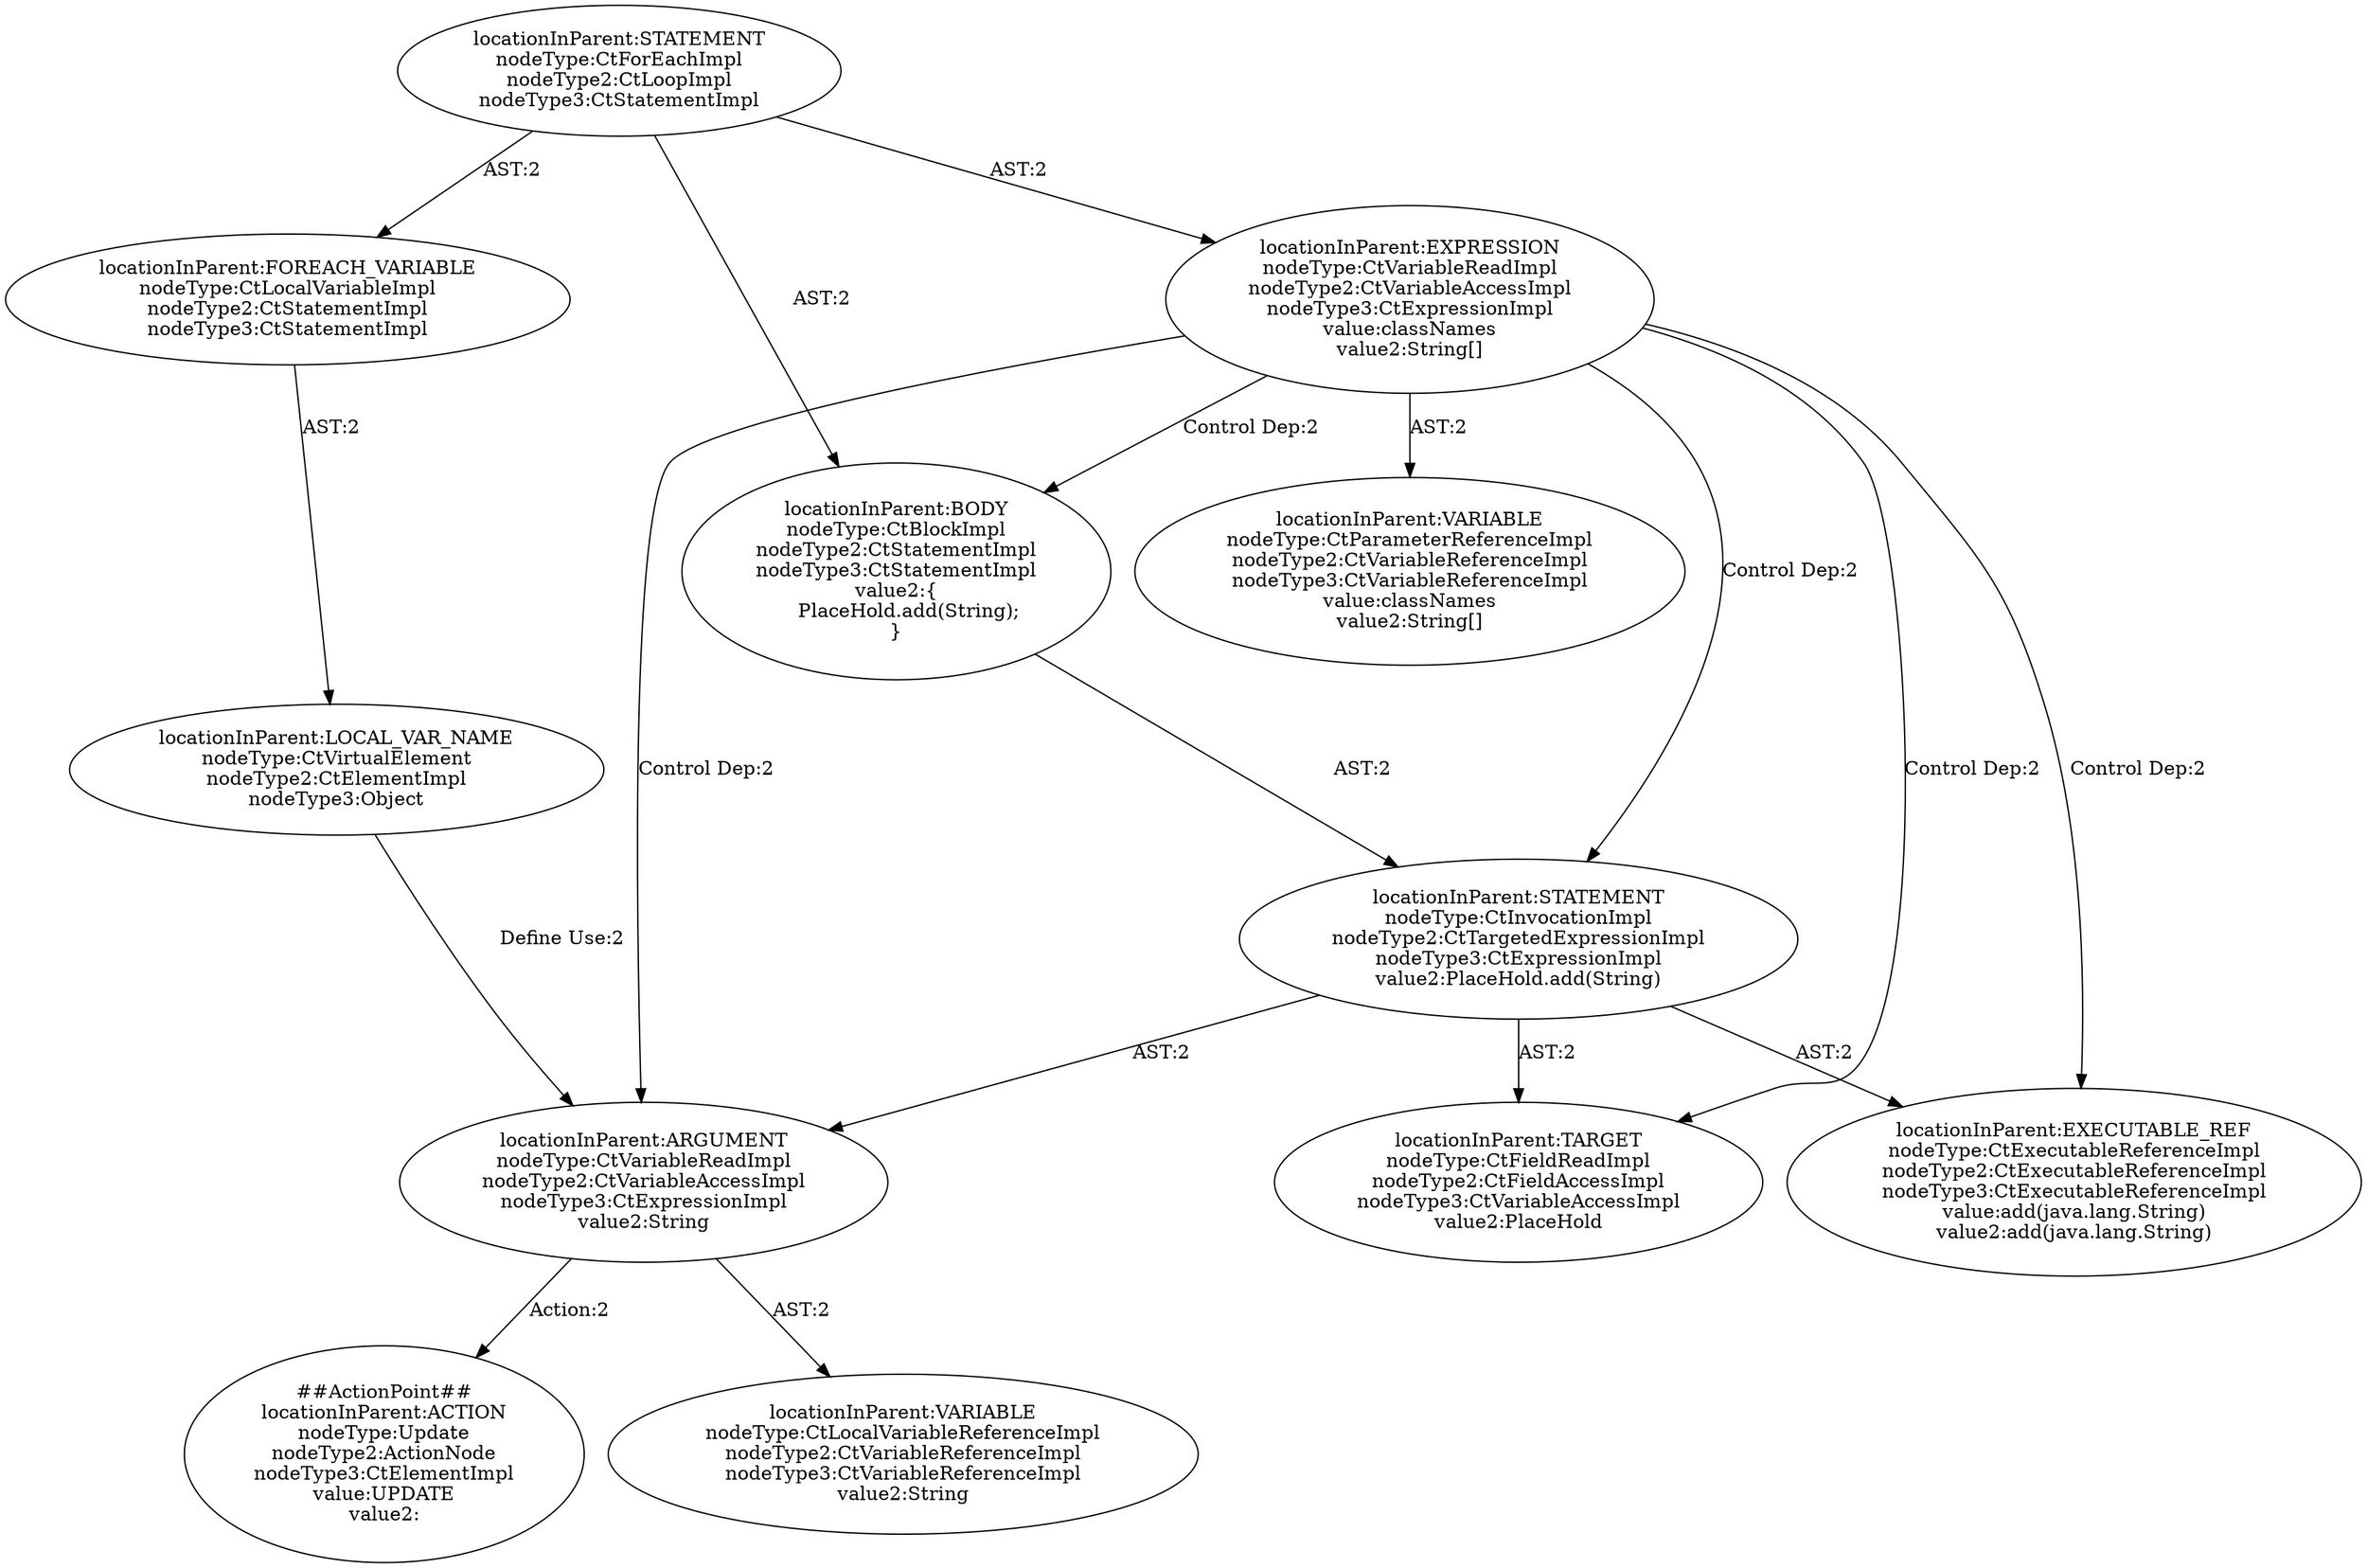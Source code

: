 digraph "Pattern" {
0 [label="##ActionPoint##
locationInParent:ACTION
nodeType:Update
nodeType2:ActionNode
nodeType3:CtElementImpl
value:UPDATE
value2:" shape=ellipse]
1 [label="locationInParent:ARGUMENT
nodeType:CtVariableReadImpl
nodeType2:CtVariableAccessImpl
nodeType3:CtExpressionImpl
value2:String" shape=ellipse]
2 [label="locationInParent:EXPRESSION
nodeType:CtVariableReadImpl
nodeType2:CtVariableAccessImpl
nodeType3:CtExpressionImpl
value:classNames
value2:String[]" shape=ellipse]
3 [label="locationInParent:STATEMENT
nodeType:CtForEachImpl
nodeType2:CtLoopImpl
nodeType3:CtStatementImpl" shape=ellipse]
4 [label="locationInParent:VARIABLE
nodeType:CtParameterReferenceImpl
nodeType2:CtVariableReferenceImpl
nodeType3:CtVariableReferenceImpl
value:classNames
value2:String[]" shape=ellipse]
5 [label="locationInParent:BODY
nodeType:CtBlockImpl
nodeType2:CtStatementImpl
nodeType3:CtStatementImpl
value2:\{
    PlaceHold.add(String);
\}" shape=ellipse]
6 [label="locationInParent:STATEMENT
nodeType:CtInvocationImpl
nodeType2:CtTargetedExpressionImpl
nodeType3:CtExpressionImpl
value2:PlaceHold.add(String)" shape=ellipse]
7 [label="locationInParent:EXECUTABLE_REF
nodeType:CtExecutableReferenceImpl
nodeType2:CtExecutableReferenceImpl
nodeType3:CtExecutableReferenceImpl
value:add(java.lang.String)
value2:add(java.lang.String)" shape=ellipse]
8 [label="locationInParent:TARGET
nodeType:CtFieldReadImpl
nodeType2:CtFieldAccessImpl
nodeType3:CtVariableAccessImpl
value2:PlaceHold" shape=ellipse]
9 [label="locationInParent:LOCAL_VAR_NAME
nodeType:CtVirtualElement
nodeType2:CtElementImpl
nodeType3:Object" shape=ellipse]
10 [label="locationInParent:FOREACH_VARIABLE
nodeType:CtLocalVariableImpl
nodeType2:CtStatementImpl
nodeType3:CtStatementImpl" shape=ellipse]
11 [label="locationInParent:VARIABLE
nodeType:CtLocalVariableReferenceImpl
nodeType2:CtVariableReferenceImpl
nodeType3:CtVariableReferenceImpl
value2:String" shape=ellipse]
1 -> 0 [label="Action:2"];
1 -> 11 [label="AST:2"];
2 -> 1 [label="Control Dep:2"];
2 -> 4 [label="AST:2"];
2 -> 5 [label="Control Dep:2"];
2 -> 6 [label="Control Dep:2"];
2 -> 7 [label="Control Dep:2"];
2 -> 8 [label="Control Dep:2"];
3 -> 2 [label="AST:2"];
3 -> 10 [label="AST:2"];
3 -> 5 [label="AST:2"];
5 -> 6 [label="AST:2"];
6 -> 1 [label="AST:2"];
6 -> 8 [label="AST:2"];
6 -> 7 [label="AST:2"];
9 -> 1 [label="Define Use:2"];
10 -> 9 [label="AST:2"];
}